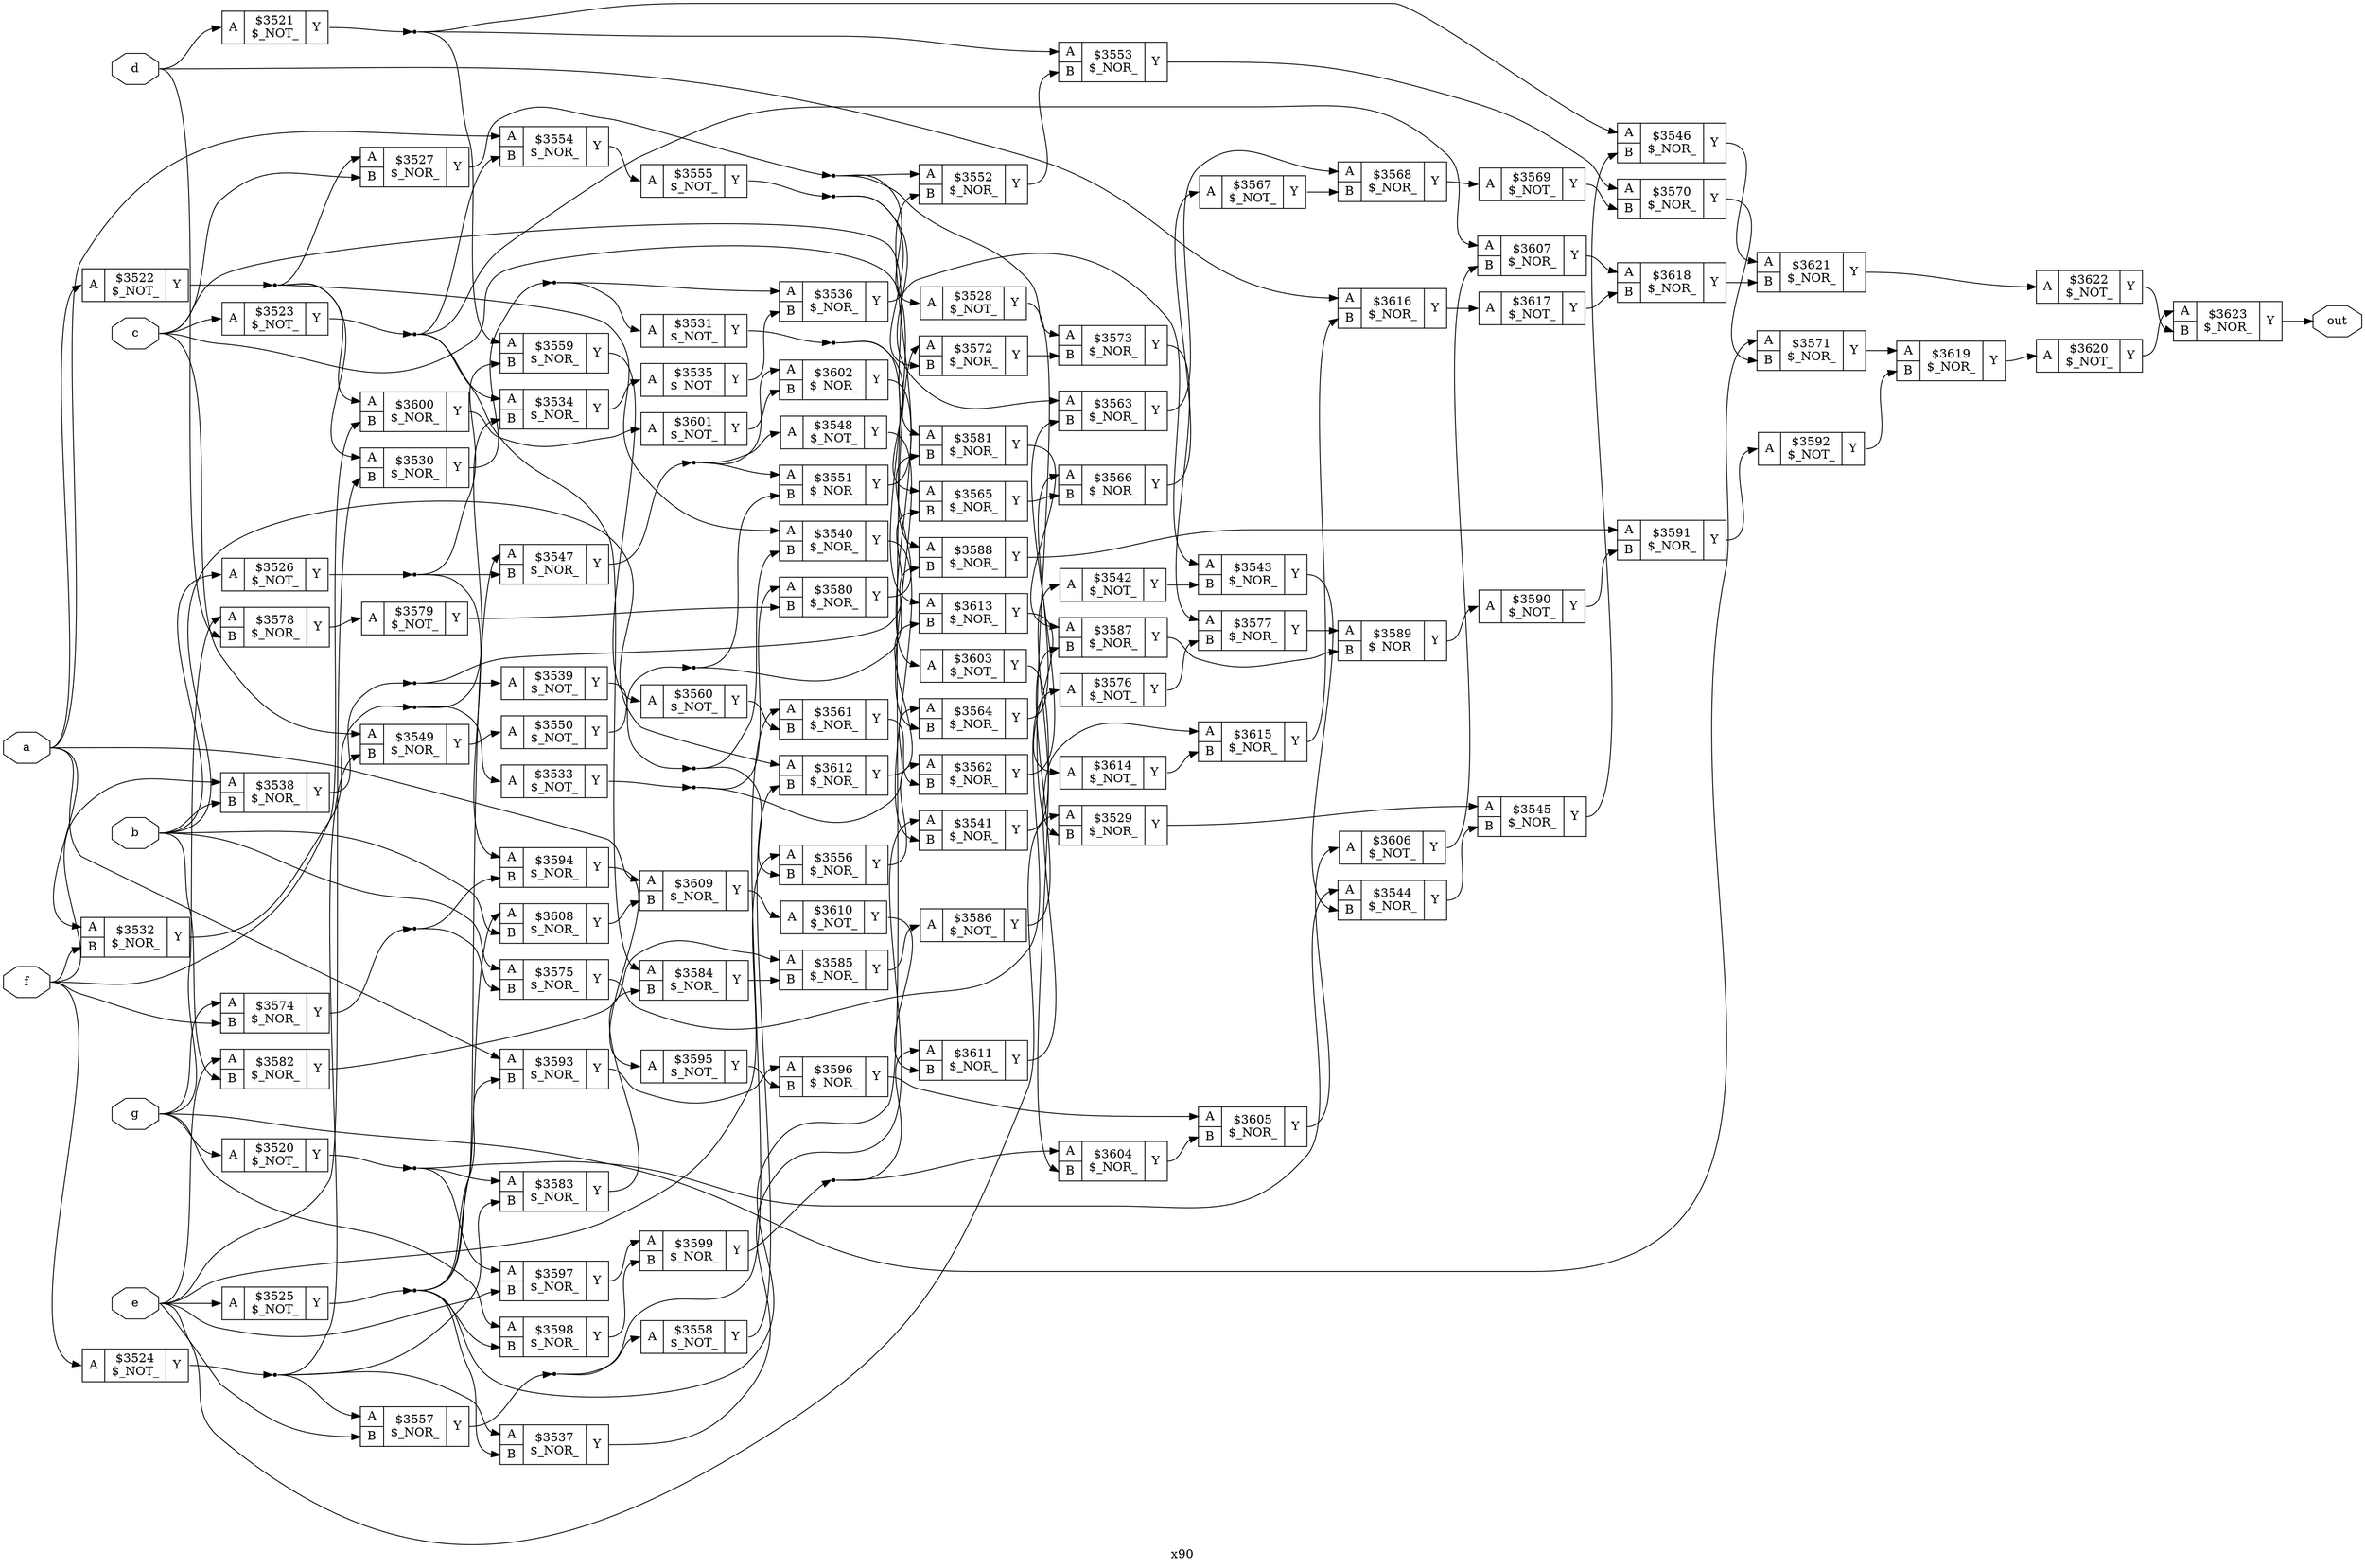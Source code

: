 digraph "x90" {
label="x90";
rankdir="LR";
remincross=true;
n104 [ shape=octagon, label="a", color="black", fontcolor="black" ];
n105 [ shape=octagon, label="b", color="black", fontcolor="black" ];
n106 [ shape=octagon, label="c", color="black", fontcolor="black" ];
n107 [ shape=octagon, label="d", color="black", fontcolor="black" ];
n108 [ shape=octagon, label="e", color="black", fontcolor="black" ];
n109 [ shape=octagon, label="f", color="black", fontcolor="black" ];
n110 [ shape=octagon, label="g", color="black", fontcolor="black" ];
n111 [ shape=octagon, label="out", color="black", fontcolor="black" ];
c114 [ shape=record, label="{{<p112> A}|$3520\n$_NOT_|{<p113> Y}}" ];
c115 [ shape=record, label="{{<p112> A}|$3521\n$_NOT_|{<p113> Y}}" ];
c116 [ shape=record, label="{{<p112> A}|$3522\n$_NOT_|{<p113> Y}}" ];
c117 [ shape=record, label="{{<p112> A}|$3523\n$_NOT_|{<p113> Y}}" ];
c118 [ shape=record, label="{{<p112> A}|$3524\n$_NOT_|{<p113> Y}}" ];
c119 [ shape=record, label="{{<p112> A}|$3525\n$_NOT_|{<p113> Y}}" ];
c120 [ shape=record, label="{{<p112> A}|$3526\n$_NOT_|{<p113> Y}}" ];
c122 [ shape=record, label="{{<p112> A|<p121> B}|$3527\n$_NOR_|{<p113> Y}}" ];
c123 [ shape=record, label="{{<p112> A}|$3528\n$_NOT_|{<p113> Y}}" ];
c124 [ shape=record, label="{{<p112> A|<p121> B}|$3529\n$_NOR_|{<p113> Y}}" ];
c125 [ shape=record, label="{{<p112> A|<p121> B}|$3530\n$_NOR_|{<p113> Y}}" ];
c126 [ shape=record, label="{{<p112> A}|$3531\n$_NOT_|{<p113> Y}}" ];
c127 [ shape=record, label="{{<p112> A|<p121> B}|$3532\n$_NOR_|{<p113> Y}}" ];
c128 [ shape=record, label="{{<p112> A}|$3533\n$_NOT_|{<p113> Y}}" ];
c129 [ shape=record, label="{{<p112> A|<p121> B}|$3534\n$_NOR_|{<p113> Y}}" ];
c130 [ shape=record, label="{{<p112> A}|$3535\n$_NOT_|{<p113> Y}}" ];
c131 [ shape=record, label="{{<p112> A|<p121> B}|$3536\n$_NOR_|{<p113> Y}}" ];
c132 [ shape=record, label="{{<p112> A|<p121> B}|$3537\n$_NOR_|{<p113> Y}}" ];
c133 [ shape=record, label="{{<p112> A|<p121> B}|$3538\n$_NOR_|{<p113> Y}}" ];
c134 [ shape=record, label="{{<p112> A}|$3539\n$_NOT_|{<p113> Y}}" ];
c135 [ shape=record, label="{{<p112> A|<p121> B}|$3540\n$_NOR_|{<p113> Y}}" ];
c136 [ shape=record, label="{{<p112> A|<p121> B}|$3541\n$_NOR_|{<p113> Y}}" ];
c137 [ shape=record, label="{{<p112> A}|$3542\n$_NOT_|{<p113> Y}}" ];
c138 [ shape=record, label="{{<p112> A|<p121> B}|$3543\n$_NOR_|{<p113> Y}}" ];
c139 [ shape=record, label="{{<p112> A|<p121> B}|$3544\n$_NOR_|{<p113> Y}}" ];
c140 [ shape=record, label="{{<p112> A|<p121> B}|$3545\n$_NOR_|{<p113> Y}}" ];
c141 [ shape=record, label="{{<p112> A|<p121> B}|$3546\n$_NOR_|{<p113> Y}}" ];
c142 [ shape=record, label="{{<p112> A|<p121> B}|$3547\n$_NOR_|{<p113> Y}}" ];
c143 [ shape=record, label="{{<p112> A}|$3548\n$_NOT_|{<p113> Y}}" ];
c144 [ shape=record, label="{{<p112> A|<p121> B}|$3549\n$_NOR_|{<p113> Y}}" ];
c145 [ shape=record, label="{{<p112> A}|$3550\n$_NOT_|{<p113> Y}}" ];
c146 [ shape=record, label="{{<p112> A|<p121> B}|$3551\n$_NOR_|{<p113> Y}}" ];
c147 [ shape=record, label="{{<p112> A|<p121> B}|$3552\n$_NOR_|{<p113> Y}}" ];
c148 [ shape=record, label="{{<p112> A|<p121> B}|$3553\n$_NOR_|{<p113> Y}}" ];
c149 [ shape=record, label="{{<p112> A|<p121> B}|$3554\n$_NOR_|{<p113> Y}}" ];
c150 [ shape=record, label="{{<p112> A}|$3555\n$_NOT_|{<p113> Y}}" ];
c151 [ shape=record, label="{{<p112> A|<p121> B}|$3556\n$_NOR_|{<p113> Y}}" ];
c152 [ shape=record, label="{{<p112> A|<p121> B}|$3557\n$_NOR_|{<p113> Y}}" ];
c153 [ shape=record, label="{{<p112> A}|$3558\n$_NOT_|{<p113> Y}}" ];
c154 [ shape=record, label="{{<p112> A|<p121> B}|$3559\n$_NOR_|{<p113> Y}}" ];
c155 [ shape=record, label="{{<p112> A}|$3560\n$_NOT_|{<p113> Y}}" ];
c156 [ shape=record, label="{{<p112> A|<p121> B}|$3561\n$_NOR_|{<p113> Y}}" ];
c157 [ shape=record, label="{{<p112> A|<p121> B}|$3562\n$_NOR_|{<p113> Y}}" ];
c158 [ shape=record, label="{{<p112> A|<p121> B}|$3563\n$_NOR_|{<p113> Y}}" ];
c159 [ shape=record, label="{{<p112> A|<p121> B}|$3564\n$_NOR_|{<p113> Y}}" ];
c160 [ shape=record, label="{{<p112> A|<p121> B}|$3565\n$_NOR_|{<p113> Y}}" ];
c161 [ shape=record, label="{{<p112> A|<p121> B}|$3566\n$_NOR_|{<p113> Y}}" ];
c162 [ shape=record, label="{{<p112> A}|$3567\n$_NOT_|{<p113> Y}}" ];
c163 [ shape=record, label="{{<p112> A|<p121> B}|$3568\n$_NOR_|{<p113> Y}}" ];
c164 [ shape=record, label="{{<p112> A}|$3569\n$_NOT_|{<p113> Y}}" ];
c165 [ shape=record, label="{{<p112> A|<p121> B}|$3570\n$_NOR_|{<p113> Y}}" ];
c166 [ shape=record, label="{{<p112> A|<p121> B}|$3571\n$_NOR_|{<p113> Y}}" ];
c167 [ shape=record, label="{{<p112> A|<p121> B}|$3572\n$_NOR_|{<p113> Y}}" ];
c168 [ shape=record, label="{{<p112> A|<p121> B}|$3573\n$_NOR_|{<p113> Y}}" ];
c169 [ shape=record, label="{{<p112> A|<p121> B}|$3574\n$_NOR_|{<p113> Y}}" ];
c170 [ shape=record, label="{{<p112> A|<p121> B}|$3575\n$_NOR_|{<p113> Y}}" ];
c171 [ shape=record, label="{{<p112> A}|$3576\n$_NOT_|{<p113> Y}}" ];
c172 [ shape=record, label="{{<p112> A|<p121> B}|$3577\n$_NOR_|{<p113> Y}}" ];
c173 [ shape=record, label="{{<p112> A|<p121> B}|$3578\n$_NOR_|{<p113> Y}}" ];
c174 [ shape=record, label="{{<p112> A}|$3579\n$_NOT_|{<p113> Y}}" ];
c175 [ shape=record, label="{{<p112> A|<p121> B}|$3580\n$_NOR_|{<p113> Y}}" ];
c176 [ shape=record, label="{{<p112> A|<p121> B}|$3581\n$_NOR_|{<p113> Y}}" ];
c177 [ shape=record, label="{{<p112> A|<p121> B}|$3582\n$_NOR_|{<p113> Y}}" ];
c178 [ shape=record, label="{{<p112> A|<p121> B}|$3583\n$_NOR_|{<p113> Y}}" ];
c179 [ shape=record, label="{{<p112> A|<p121> B}|$3584\n$_NOR_|{<p113> Y}}" ];
c180 [ shape=record, label="{{<p112> A|<p121> B}|$3585\n$_NOR_|{<p113> Y}}" ];
c181 [ shape=record, label="{{<p112> A}|$3586\n$_NOT_|{<p113> Y}}" ];
c182 [ shape=record, label="{{<p112> A|<p121> B}|$3587\n$_NOR_|{<p113> Y}}" ];
c183 [ shape=record, label="{{<p112> A|<p121> B}|$3588\n$_NOR_|{<p113> Y}}" ];
c184 [ shape=record, label="{{<p112> A|<p121> B}|$3589\n$_NOR_|{<p113> Y}}" ];
c185 [ shape=record, label="{{<p112> A}|$3590\n$_NOT_|{<p113> Y}}" ];
c186 [ shape=record, label="{{<p112> A|<p121> B}|$3591\n$_NOR_|{<p113> Y}}" ];
c187 [ shape=record, label="{{<p112> A}|$3592\n$_NOT_|{<p113> Y}}" ];
c188 [ shape=record, label="{{<p112> A|<p121> B}|$3593\n$_NOR_|{<p113> Y}}" ];
c189 [ shape=record, label="{{<p112> A|<p121> B}|$3594\n$_NOR_|{<p113> Y}}" ];
c190 [ shape=record, label="{{<p112> A}|$3595\n$_NOT_|{<p113> Y}}" ];
c191 [ shape=record, label="{{<p112> A|<p121> B}|$3596\n$_NOR_|{<p113> Y}}" ];
c192 [ shape=record, label="{{<p112> A|<p121> B}|$3597\n$_NOR_|{<p113> Y}}" ];
c193 [ shape=record, label="{{<p112> A|<p121> B}|$3598\n$_NOR_|{<p113> Y}}" ];
c194 [ shape=record, label="{{<p112> A|<p121> B}|$3599\n$_NOR_|{<p113> Y}}" ];
c195 [ shape=record, label="{{<p112> A|<p121> B}|$3600\n$_NOR_|{<p113> Y}}" ];
c196 [ shape=record, label="{{<p112> A}|$3601\n$_NOT_|{<p113> Y}}" ];
c197 [ shape=record, label="{{<p112> A|<p121> B}|$3602\n$_NOR_|{<p113> Y}}" ];
c198 [ shape=record, label="{{<p112> A}|$3603\n$_NOT_|{<p113> Y}}" ];
c199 [ shape=record, label="{{<p112> A|<p121> B}|$3604\n$_NOR_|{<p113> Y}}" ];
c200 [ shape=record, label="{{<p112> A|<p121> B}|$3605\n$_NOR_|{<p113> Y}}" ];
c201 [ shape=record, label="{{<p112> A}|$3606\n$_NOT_|{<p113> Y}}" ];
c202 [ shape=record, label="{{<p112> A|<p121> B}|$3607\n$_NOR_|{<p113> Y}}" ];
c203 [ shape=record, label="{{<p112> A|<p121> B}|$3608\n$_NOR_|{<p113> Y}}" ];
c204 [ shape=record, label="{{<p112> A|<p121> B}|$3609\n$_NOR_|{<p113> Y}}" ];
c205 [ shape=record, label="{{<p112> A}|$3610\n$_NOT_|{<p113> Y}}" ];
c206 [ shape=record, label="{{<p112> A|<p121> B}|$3611\n$_NOR_|{<p113> Y}}" ];
c207 [ shape=record, label="{{<p112> A|<p121> B}|$3612\n$_NOR_|{<p113> Y}}" ];
c208 [ shape=record, label="{{<p112> A|<p121> B}|$3613\n$_NOR_|{<p113> Y}}" ];
c209 [ shape=record, label="{{<p112> A}|$3614\n$_NOT_|{<p113> Y}}" ];
c210 [ shape=record, label="{{<p112> A|<p121> B}|$3615\n$_NOR_|{<p113> Y}}" ];
c211 [ shape=record, label="{{<p112> A|<p121> B}|$3616\n$_NOR_|{<p113> Y}}" ];
c212 [ shape=record, label="{{<p112> A}|$3617\n$_NOT_|{<p113> Y}}" ];
c213 [ shape=record, label="{{<p112> A|<p121> B}|$3618\n$_NOR_|{<p113> Y}}" ];
c214 [ shape=record, label="{{<p112> A|<p121> B}|$3619\n$_NOR_|{<p113> Y}}" ];
c215 [ shape=record, label="{{<p112> A}|$3620\n$_NOT_|{<p113> Y}}" ];
c216 [ shape=record, label="{{<p112> A|<p121> B}|$3621\n$_NOR_|{<p113> Y}}" ];
c217 [ shape=record, label="{{<p112> A}|$3622\n$_NOT_|{<p113> Y}}" ];
c218 [ shape=record, label="{{<p112> A|<p121> B}|$3623\n$_NOR_|{<p113> Y}}" ];
c206:p113:e -> c210:p112:w [color="black", label=""];
c215:p113:e -> c218:p112:w [color="black", label=""];
c203:p113:e -> c204:p121:w [color="black", label=""];
c204:p113:e -> c205:p112:w [color="black", label=""];
c205:p113:e -> c206:p121:w [color="black", label=""];
n103 [ shape=point ];
c114:p113:e -> n103:w [color="black", label=""];
n103:e -> c139:p112:w [color="black", label=""];
n103:e -> c178:p112:w [color="black", label=""];
n103:e -> c192:p112:w [color="black", label=""];
n104:e -> c116:p112:w [color="black", label=""];
n104:e -> c127:p112:w [color="black", label=""];
n104:e -> c149:p112:w [color="black", label=""];
n104:e -> c188:p112:w [color="black", label=""];
n104:e -> c204:p112:w [color="black", label=""];
n105:e -> c120:p112:w [color="black", label=""];
n105:e -> c133:p121:w [color="black", label=""];
n105:e -> c170:p112:w [color="black", label=""];
n105:e -> c177:p121:w [color="black", label=""];
n105:e -> c203:p121:w [color="black", label=""];
n105:e -> c207:p112:w [color="black", label=""];
n106:e -> c117:p112:w [color="black", label=""];
n106:e -> c122:p121:w [color="black", label=""];
n106:e -> c144:p112:w [color="black", label=""];
n106:e -> c176:p112:w [color="black", label=""];
n106:e -> c208:p112:w [color="black", label=""];
n107:e -> c115:p112:w [color="black", label=""];
n107:e -> c173:p121:w [color="black", label=""];
n107:e -> c211:p112:w [color="black", label=""];
n108:e -> c119:p112:w [color="black", label=""];
n108:e -> c124:p112:w [color="black", label=""];
n108:e -> c125:p121:w [color="black", label=""];
n108:e -> c151:p112:w [color="black", label=""];
n108:e -> c152:p121:w [color="black", label=""];
n108:e -> c177:p112:w [color="black", label=""];
n108:e -> c192:p121:w [color="black", label=""];
n109:e -> c118:p112:w [color="black", label=""];
n109:e -> c127:p121:w [color="black", label=""];
n109:e -> c133:p112:w [color="black", label=""];
n109:e -> c169:p121:w [color="black", label=""];
n109:e -> c195:p121:w [color="black", label=""];
n11 [ shape=point ];
c115:p113:e -> n11:w [color="black", label=""];
n11:e -> c141:p112:w [color="black", label=""];
n11:e -> c148:p112:w [color="black", label=""];
n11:e -> c154:p112:w [color="black", label=""];
n110:e -> c114:p112:w [color="black", label=""];
n110:e -> c166:p112:w [color="black", label=""];
n110:e -> c169:p112:w [color="black", label=""];
n110:e -> c173:p112:w [color="black", label=""];
n110:e -> c193:p112:w [color="black", label=""];
c218:p113:e -> n111:w [color="black", label=""];
c216:p113:e -> c217:p112:w [color="black", label=""];
c217:p113:e -> c218:p121:w [color="black", label=""];
n14 [ shape=point ];
c116:p113:e -> n14:w [color="black", label=""];
n14:e -> c122:p112:w [color="black", label=""];
n14:e -> c125:p112:w [color="black", label=""];
n14:e -> c135:p112:w [color="black", label=""];
n14:e -> c195:p112:w [color="black", label=""];
n15 [ shape=point ];
c117:p113:e -> n15:w [color="black", label=""];
n15:e -> c129:p112:w [color="black", label=""];
n15:e -> c149:p121:w [color="black", label=""];
n15:e -> c179:p112:w [color="black", label=""];
n15:e -> c202:p112:w [color="black", label=""];
n16 [ shape=point ];
c118:p113:e -> n16:w [color="black", label=""];
n16:e -> c132:p112:w [color="black", label=""];
n16:e -> c144:p121:w [color="black", label=""];
n16:e -> c152:p112:w [color="black", label=""];
n16:e -> c178:p121:w [color="black", label=""];
n17 [ shape=point ];
c119:p113:e -> n17:w [color="black", label=""];
n17:e -> c132:p121:w [color="black", label=""];
n17:e -> c142:p112:w [color="black", label=""];
n17:e -> c167:p112:w [color="black", label=""];
n17:e -> c188:p121:w [color="black", label=""];
n17:e -> c193:p121:w [color="black", label=""];
n17:e -> c203:p112:w [color="black", label=""];
n18 [ shape=point ];
c120:p113:e -> n18:w [color="black", label=""];
n18:e -> c142:p121:w [color="black", label=""];
n18:e -> c154:p121:w [color="black", label=""];
n18:e -> c189:p112:w [color="black", label=""];
n19 [ shape=point ];
c122:p113:e -> n19:w [color="black", label=""];
n19:e -> c123:p112:w [color="black", label=""];
n19:e -> c147:p112:w [color="black", label=""];
n19:e -> c168:p112:w [color="black", label=""];
c207:p113:e -> c208:p121:w [color="black", label=""];
c123:p113:e -> c124:p121:w [color="black", label=""];
c124:p113:e -> c140:p112:w [color="black", label=""];
n22 [ shape=point ];
c125:p113:e -> n22:w [color="black", label=""];
n22:e -> c126:p112:w [color="black", label=""];
n22:e -> c131:p112:w [color="black", label=""];
n23 [ shape=point ];
c126:p113:e -> n23:w [color="black", label=""];
n23:e -> c160:p112:w [color="black", label=""];
n23:e -> c183:p112:w [color="black", label=""];
n24 [ shape=point ];
c127:p113:e -> n24:w [color="black", label=""];
n24:e -> c128:p112:w [color="black", label=""];
n24:e -> c129:p121:w [color="black", label=""];
n25 [ shape=point ];
c128:p113:e -> n25:w [color="black", label=""];
n25:e -> c159:p112:w [color="black", label=""];
n25:e -> c175:p112:w [color="black", label=""];
c129:p113:e -> c130:p112:w [color="black", label=""];
c130:p113:e -> c131:p121:w [color="black", label=""];
c131:p113:e -> c138:p112:w [color="black", label=""];
c132:p113:e -> c136:p112:w [color="black", label=""];
c208:p113:e -> c209:p112:w [color="black", label=""];
n30 [ shape=point ];
c133:p113:e -> n30:w [color="black", label=""];
n30:e -> c134:p112:w [color="black", label=""];
n30:e -> c160:p121:w [color="black", label=""];
n31 [ shape=point ];
c134:p113:e -> n31:w [color="black", label=""];
n31:e -> c135:p121:w [color="black", label=""];
n31:e -> c151:p121:w [color="black", label=""];
c135:p113:e -> c136:p121:w [color="black", label=""];
c136:p113:e -> c137:p112:w [color="black", label=""];
c137:p113:e -> c138:p121:w [color="black", label=""];
c138:p113:e -> c139:p121:w [color="black", label=""];
c139:p113:e -> c140:p121:w [color="black", label=""];
c140:p113:e -> c141:p121:w [color="black", label=""];
c141:p113:e -> c216:p112:w [color="black", label=""];
n39 [ shape=point ];
c142:p113:e -> n39:w [color="black", label=""];
n39:e -> c143:p112:w [color="black", label=""];
n39:e -> c146:p112:w [color="black", label=""];
n39:e -> c197:p112:w [color="black", label=""];
c209:p113:e -> c210:p121:w [color="black", label=""];
c143:p113:e -> c159:p121:w [color="black", label=""];
c144:p113:e -> c145:p112:w [color="black", label=""];
n42 [ shape=point ];
c145:p113:e -> n42:w [color="black", label=""];
n42:e -> c146:p121:w [color="black", label=""];
n42:e -> c183:p121:w [color="black", label=""];
c146:p113:e -> c147:p121:w [color="black", label=""];
c147:p113:e -> c148:p121:w [color="black", label=""];
c148:p113:e -> c165:p112:w [color="black", label=""];
c149:p113:e -> c150:p112:w [color="black", label=""];
n47 [ shape=point ];
c150:p113:e -> n47:w [color="black", label=""];
n47:e -> c158:p112:w [color="black", label=""];
n47:e -> c167:p121:w [color="black", label=""];
c151:p113:e -> c157:p112:w [color="black", label=""];
n49 [ shape=point ];
c152:p113:e -> n49:w [color="black", label=""];
n49:e -> c153:p112:w [color="black", label=""];
n49:e -> c156:p112:w [color="black", label=""];
c210:p113:e -> c211:p121:w [color="black", label=""];
c153:p113:e -> c207:p121:w [color="black", label=""];
c154:p113:e -> c155:p112:w [color="black", label=""];
c155:p113:e -> c156:p121:w [color="black", label=""];
c156:p113:e -> c157:p121:w [color="black", label=""];
c157:p113:e -> c158:p121:w [color="black", label=""];
c158:p113:e -> c163:p112:w [color="black", label=""];
c159:p113:e -> c161:p112:w [color="black", label=""];
c160:p113:e -> c161:p121:w [color="black", label=""];
c161:p113:e -> c162:p112:w [color="black", label=""];
c162:p113:e -> c163:p121:w [color="black", label=""];
c211:p113:e -> c212:p112:w [color="black", label=""];
c163:p113:e -> c164:p112:w [color="black", label=""];
c164:p113:e -> c165:p121:w [color="black", label=""];
c165:p113:e -> c166:p121:w [color="black", label=""];
c166:p113:e -> c214:p112:w [color="black", label=""];
c167:p113:e -> c168:p121:w [color="black", label=""];
c168:p113:e -> c172:p112:w [color="black", label=""];
n66 [ shape=point ];
c169:p113:e -> n66:w [color="black", label=""];
n66:e -> c170:p121:w [color="black", label=""];
n66:e -> c189:p121:w [color="black", label=""];
c170:p113:e -> c171:p112:w [color="black", label=""];
c171:p113:e -> c172:p121:w [color="black", label=""];
c172:p113:e -> c184:p112:w [color="black", label=""];
c212:p113:e -> c213:p121:w [color="black", label=""];
c173:p113:e -> c174:p112:w [color="black", label=""];
c174:p113:e -> c175:p121:w [color="black", label=""];
c175:p113:e -> c176:p121:w [color="black", label=""];
c176:p113:e -> c182:p112:w [color="black", label=""];
c177:p113:e -> c180:p112:w [color="black", label=""];
c178:p113:e -> c179:p121:w [color="black", label=""];
c179:p113:e -> c180:p121:w [color="black", label=""];
c180:p113:e -> c181:p112:w [color="black", label=""];
c181:p113:e -> c182:p121:w [color="black", label=""];
c182:p113:e -> c184:p121:w [color="black", label=""];
c213:p113:e -> c216:p121:w [color="black", label=""];
c183:p113:e -> c186:p112:w [color="black", label=""];
c184:p113:e -> c185:p112:w [color="black", label=""];
c185:p113:e -> c186:p121:w [color="black", label=""];
c186:p113:e -> c187:p112:w [color="black", label=""];
c187:p113:e -> c214:p121:w [color="black", label=""];
c188:p113:e -> c191:p112:w [color="black", label=""];
c189:p113:e -> c190:p112:w [color="black", label=""];
c190:p113:e -> c191:p121:w [color="black", label=""];
c191:p113:e -> c200:p112:w [color="black", label=""];
c192:p113:e -> c194:p112:w [color="black", label=""];
c214:p113:e -> c215:p112:w [color="black", label=""];
c193:p113:e -> c194:p121:w [color="black", label=""];
n91 [ shape=point ];
c194:p113:e -> n91:w [color="black", label=""];
n91:e -> c199:p112:w [color="black", label=""];
n91:e -> c206:p112:w [color="black", label=""];
c195:p113:e -> c196:p112:w [color="black", label=""];
c196:p113:e -> c197:p121:w [color="black", label=""];
c197:p113:e -> c198:p112:w [color="black", label=""];
c198:p113:e -> c199:p121:w [color="black", label=""];
c199:p113:e -> c200:p121:w [color="black", label=""];
c200:p113:e -> c201:p112:w [color="black", label=""];
c201:p113:e -> c202:p121:w [color="black", label=""];
c202:p113:e -> c213:p112:w [color="black", label=""];
}
